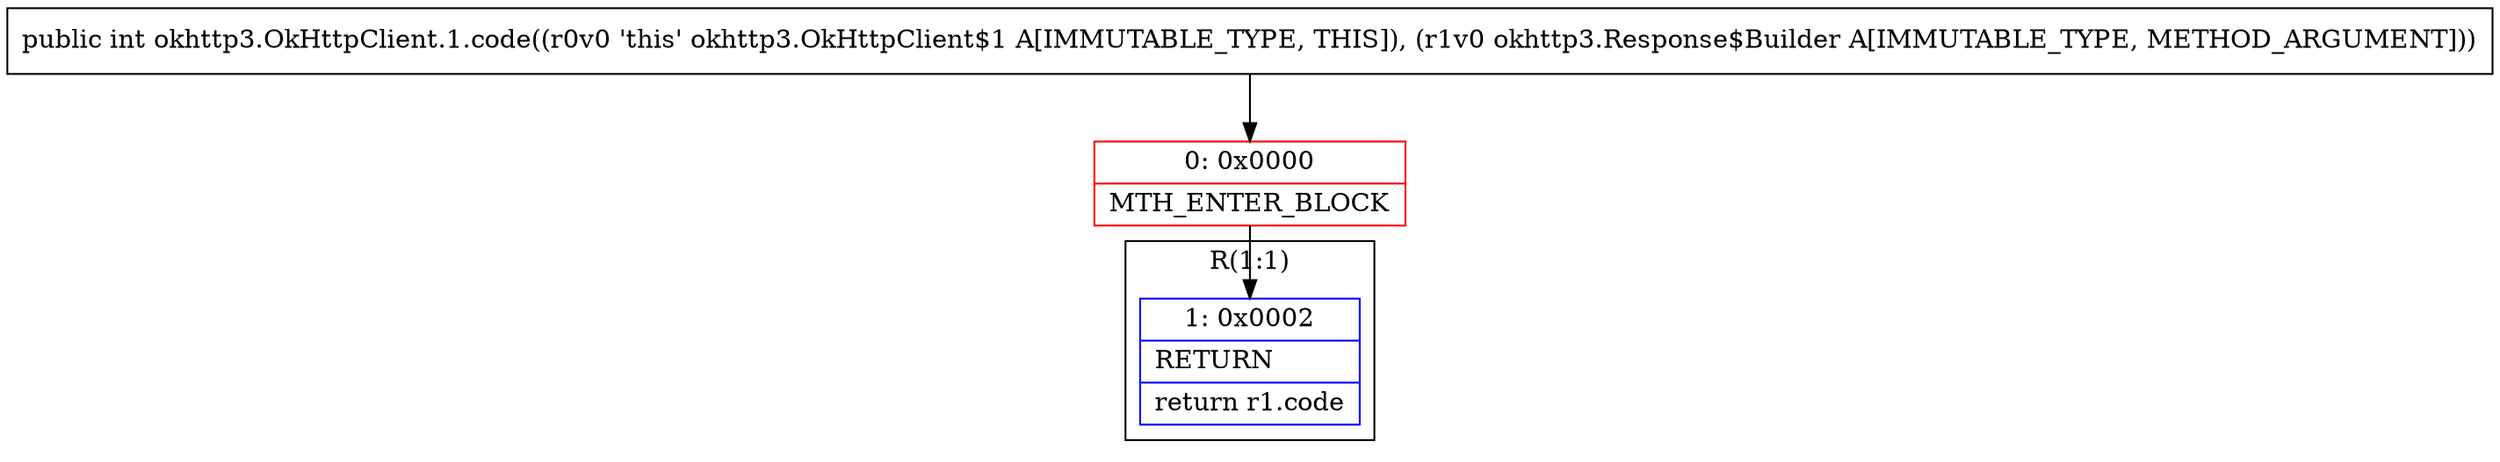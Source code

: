 digraph "CFG forokhttp3.OkHttpClient.1.code(Lokhttp3\/Response$Builder;)I" {
subgraph cluster_Region_448073833 {
label = "R(1:1)";
node [shape=record,color=blue];
Node_1 [shape=record,label="{1\:\ 0x0002|RETURN\l|return r1.code\l}"];
}
Node_0 [shape=record,color=red,label="{0\:\ 0x0000|MTH_ENTER_BLOCK\l}"];
MethodNode[shape=record,label="{public int okhttp3.OkHttpClient.1.code((r0v0 'this' okhttp3.OkHttpClient$1 A[IMMUTABLE_TYPE, THIS]), (r1v0 okhttp3.Response$Builder A[IMMUTABLE_TYPE, METHOD_ARGUMENT])) }"];
MethodNode -> Node_0;
Node_0 -> Node_1;
}

